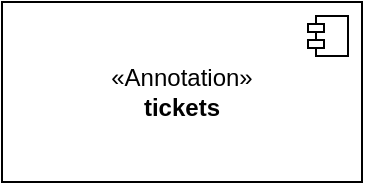<mxfile version="26.0.11">
  <diagram name="Page-1" id="b5b7bab2-c9e2-2cf4-8b2a-24fd1a2a6d21">
    <mxGraphModel dx="2742" dy="1113" grid="1" gridSize="10" guides="1" tooltips="1" connect="1" arrows="1" fold="1" page="1" pageScale="1" pageWidth="827" pageHeight="1169" background="none" math="0" shadow="0">
      <root>
        <mxCell id="0" />
        <mxCell id="1" parent="0" />
        <mxCell id="ByFtSSXzWq5GnpBpDE8f-1" value="«Annotation»&lt;br&gt;&lt;b&gt;tickets&lt;/b&gt;" style="html=1;dropTarget=0;whiteSpace=wrap;" vertex="1" parent="1">
          <mxGeometry x="40" y="80" width="180" height="90" as="geometry" />
        </mxCell>
        <mxCell id="ByFtSSXzWq5GnpBpDE8f-2" value="" style="shape=module;jettyWidth=8;jettyHeight=4;" vertex="1" parent="ByFtSSXzWq5GnpBpDE8f-1">
          <mxGeometry x="1" width="20" height="20" relative="1" as="geometry">
            <mxPoint x="-27" y="7" as="offset" />
          </mxGeometry>
        </mxCell>
      </root>
    </mxGraphModel>
  </diagram>
</mxfile>
